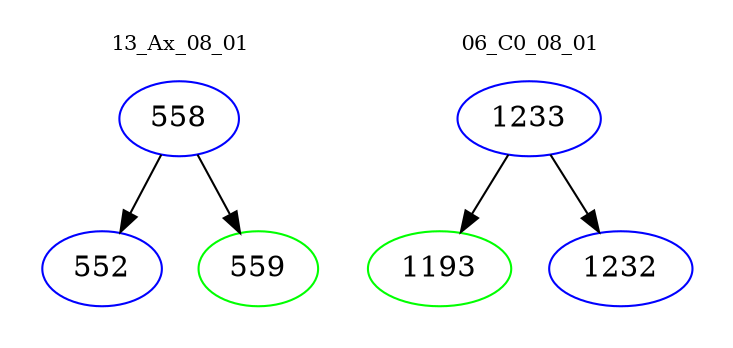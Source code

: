digraph{
subgraph cluster_0 {
color = white
label = "13_Ax_08_01";
fontsize=10;
T0_558 [label="558", color="blue"]
T0_558 -> T0_552 [color="black"]
T0_552 [label="552", color="blue"]
T0_558 -> T0_559 [color="black"]
T0_559 [label="559", color="green"]
}
subgraph cluster_1 {
color = white
label = "06_C0_08_01";
fontsize=10;
T1_1233 [label="1233", color="blue"]
T1_1233 -> T1_1193 [color="black"]
T1_1193 [label="1193", color="green"]
T1_1233 -> T1_1232 [color="black"]
T1_1232 [label="1232", color="blue"]
}
}
